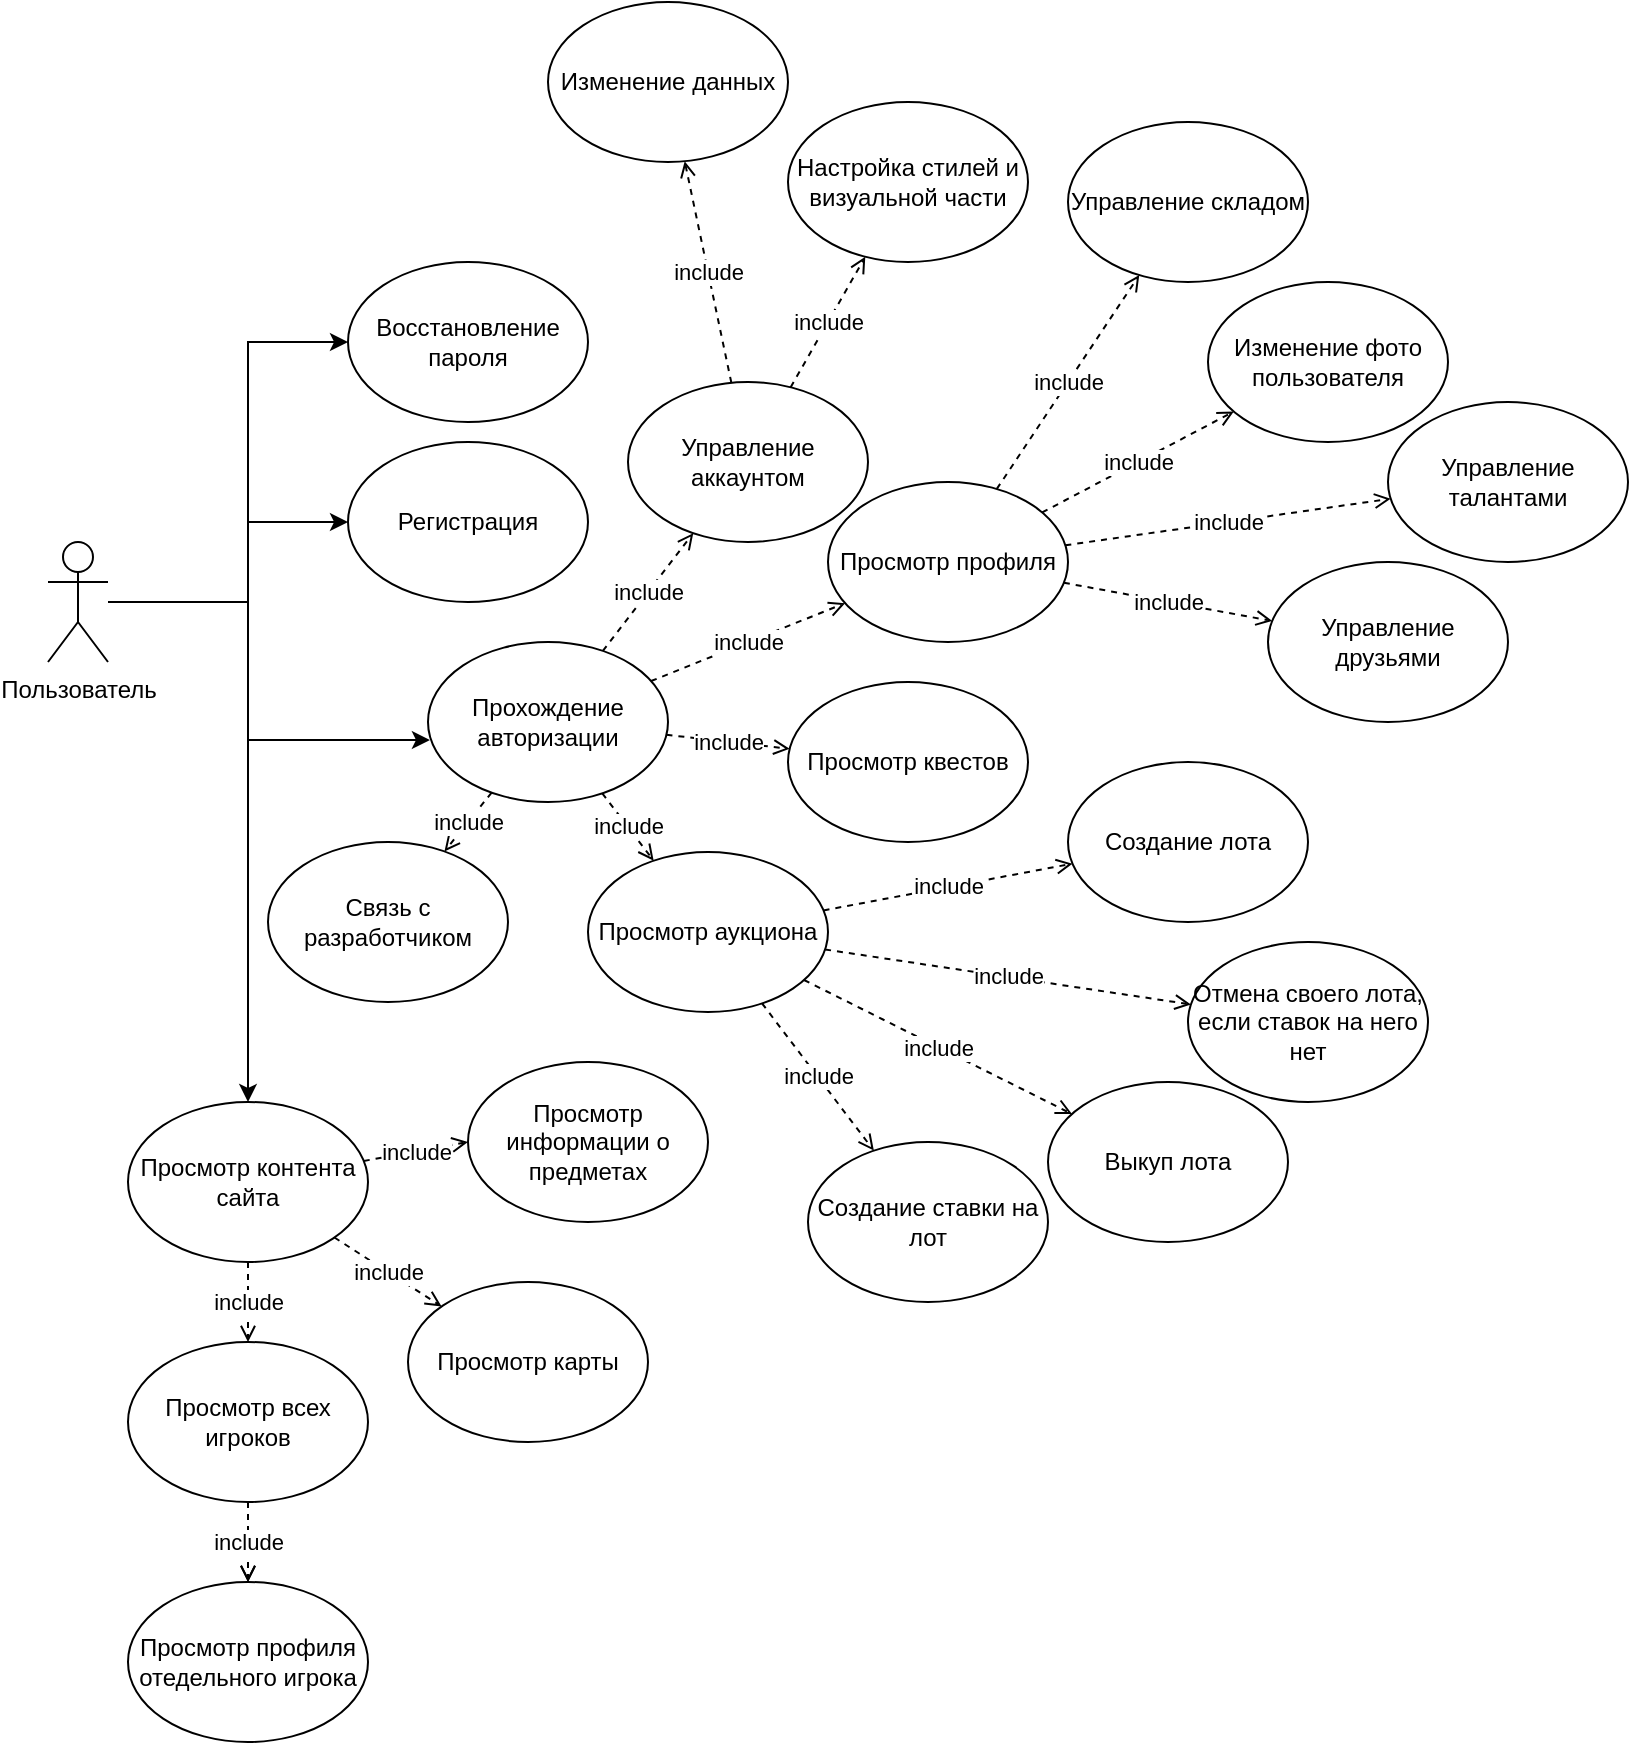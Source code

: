 <mxfile version="20.3.7"><diagram id="2UBak8VUHFz32994njUY" name="Страница 1"><mxGraphModel dx="2500" dy="935" grid="1" gridSize="10" guides="1" tooltips="1" connect="1" arrows="1" fold="1" page="1" pageScale="1" pageWidth="827" pageHeight="1169" math="0" shadow="0"><root><mxCell id="0"/><mxCell id="1" parent="0"/><mxCell id="DIWcdzuzJTpJC6UZshCy-26" style="edgeStyle=orthogonalEdgeStyle;rounded=0;orthogonalLoop=1;jettySize=auto;html=1;entryX=0.008;entryY=0.613;entryDx=0;entryDy=0;entryPerimeter=0;" edge="1" parent="1" source="DIWcdzuzJTpJC6UZshCy-1" target="DIWcdzuzJTpJC6UZshCy-2"><mxGeometry relative="1" as="geometry"><Array as="points"><mxPoint x="-30" y="420"/><mxPoint x="-30" y="489"/></Array></mxGeometry></mxCell><mxCell id="DIWcdzuzJTpJC6UZshCy-27" style="edgeStyle=orthogonalEdgeStyle;rounded=0;orthogonalLoop=1;jettySize=auto;html=1;" edge="1" parent="1" source="DIWcdzuzJTpJC6UZshCy-1" target="DIWcdzuzJTpJC6UZshCy-3"><mxGeometry relative="1" as="geometry"><Array as="points"><mxPoint x="-30" y="420"/><mxPoint x="-30" y="380"/></Array></mxGeometry></mxCell><mxCell id="DIWcdzuzJTpJC6UZshCy-28" style="edgeStyle=orthogonalEdgeStyle;rounded=0;orthogonalLoop=1;jettySize=auto;html=1;entryX=0;entryY=0.5;entryDx=0;entryDy=0;" edge="1" parent="1" source="DIWcdzuzJTpJC6UZshCy-1" target="DIWcdzuzJTpJC6UZshCy-17"><mxGeometry relative="1" as="geometry"><Array as="points"><mxPoint x="-30" y="420"/><mxPoint x="-30" y="290"/></Array></mxGeometry></mxCell><mxCell id="DIWcdzuzJTpJC6UZshCy-29" style="edgeStyle=orthogonalEdgeStyle;rounded=0;orthogonalLoop=1;jettySize=auto;html=1;entryX=0.5;entryY=0;entryDx=0;entryDy=0;" edge="1" parent="1" source="DIWcdzuzJTpJC6UZshCy-1" target="DIWcdzuzJTpJC6UZshCy-11"><mxGeometry relative="1" as="geometry"/></mxCell><mxCell id="DIWcdzuzJTpJC6UZshCy-1" value="Пользователь" style="shape=umlActor;verticalLabelPosition=bottom;verticalAlign=top;html=1;outlineConnect=0;" vertex="1" parent="1"><mxGeometry x="-130" y="390" width="30" height="60" as="geometry"/></mxCell><mxCell id="DIWcdzuzJTpJC6UZshCy-49" value="include" style="edgeStyle=none;rounded=1;orthogonalLoop=1;jettySize=auto;html=1;dashed=1;strokeColor=default;endArrow=open;endFill=0;" edge="1" parent="1" source="DIWcdzuzJTpJC6UZshCy-2" target="DIWcdzuzJTpJC6UZshCy-6"><mxGeometry relative="1" as="geometry"/></mxCell><mxCell id="DIWcdzuzJTpJC6UZshCy-54" value="include" style="edgeStyle=none;rounded=1;orthogonalLoop=1;jettySize=auto;html=1;dashed=1;strokeColor=default;endArrow=open;endFill=0;" edge="1" parent="1" source="DIWcdzuzJTpJC6UZshCy-2" target="DIWcdzuzJTpJC6UZshCy-4"><mxGeometry relative="1" as="geometry"/></mxCell><mxCell id="DIWcdzuzJTpJC6UZshCy-57" value="include" style="edgeStyle=none;rounded=1;orthogonalLoop=1;jettySize=auto;html=1;dashed=1;strokeColor=default;endArrow=open;endFill=0;" edge="1" parent="1" source="DIWcdzuzJTpJC6UZshCy-2" target="DIWcdzuzJTpJC6UZshCy-19"><mxGeometry relative="1" as="geometry"/></mxCell><mxCell id="DIWcdzuzJTpJC6UZshCy-64" value="include" style="edgeStyle=none;rounded=1;orthogonalLoop=1;jettySize=auto;html=1;dashed=1;strokeColor=default;endArrow=open;endFill=0;" edge="1" parent="1" source="DIWcdzuzJTpJC6UZshCy-2" target="DIWcdzuzJTpJC6UZshCy-21"><mxGeometry relative="1" as="geometry"/></mxCell><mxCell id="DIWcdzuzJTpJC6UZshCy-65" value="include" style="edgeStyle=none;rounded=1;orthogonalLoop=1;jettySize=auto;html=1;dashed=1;strokeColor=default;endArrow=open;endFill=0;" edge="1" parent="1" source="DIWcdzuzJTpJC6UZshCy-2" target="DIWcdzuzJTpJC6UZshCy-18"><mxGeometry relative="1" as="geometry"/></mxCell><mxCell id="DIWcdzuzJTpJC6UZshCy-2" value="Прохождение авторизации" style="ellipse;whiteSpace=wrap;html=1;" vertex="1" parent="1"><mxGeometry x="60" y="440" width="120" height="80" as="geometry"/></mxCell><mxCell id="DIWcdzuzJTpJC6UZshCy-3" value="Регистрация" style="ellipse;whiteSpace=wrap;html=1;" vertex="1" parent="1"><mxGeometry x="20" y="340" width="120" height="80" as="geometry"/></mxCell><mxCell id="DIWcdzuzJTpJC6UZshCy-55" value="include" style="edgeStyle=none;rounded=1;orthogonalLoop=1;jettySize=auto;html=1;dashed=1;strokeColor=default;endArrow=open;endFill=0;" edge="1" parent="1" source="DIWcdzuzJTpJC6UZshCy-4" target="DIWcdzuzJTpJC6UZshCy-20"><mxGeometry relative="1" as="geometry"/></mxCell><mxCell id="DIWcdzuzJTpJC6UZshCy-56" value="include" style="edgeStyle=none;rounded=1;orthogonalLoop=1;jettySize=auto;html=1;dashed=1;strokeColor=default;endArrow=open;endFill=0;" edge="1" parent="1" source="DIWcdzuzJTpJC6UZshCy-4" target="DIWcdzuzJTpJC6UZshCy-5"><mxGeometry relative="1" as="geometry"/></mxCell><mxCell id="DIWcdzuzJTpJC6UZshCy-4" value="Управление аккаунтом" style="ellipse;whiteSpace=wrap;html=1;" vertex="1" parent="1"><mxGeometry x="160" y="310" width="120" height="80" as="geometry"/></mxCell><mxCell id="DIWcdzuzJTpJC6UZshCy-5" value="Изменение данных" style="ellipse;whiteSpace=wrap;html=1;" vertex="1" parent="1"><mxGeometry x="120" y="120" width="120" height="80" as="geometry"/></mxCell><mxCell id="DIWcdzuzJTpJC6UZshCy-50" value="include" style="edgeStyle=none;rounded=1;orthogonalLoop=1;jettySize=auto;html=1;dashed=1;strokeColor=default;endArrow=open;endFill=0;" edge="1" parent="1" source="DIWcdzuzJTpJC6UZshCy-6" target="DIWcdzuzJTpJC6UZshCy-8"><mxGeometry relative="1" as="geometry"/></mxCell><mxCell id="DIWcdzuzJTpJC6UZshCy-51" value="include" style="edgeStyle=none;rounded=1;orthogonalLoop=1;jettySize=auto;html=1;dashed=1;strokeColor=default;endArrow=open;endFill=0;" edge="1" parent="1" source="DIWcdzuzJTpJC6UZshCy-6" target="DIWcdzuzJTpJC6UZshCy-9"><mxGeometry relative="1" as="geometry"/></mxCell><mxCell id="DIWcdzuzJTpJC6UZshCy-52" value="include" style="edgeStyle=none;rounded=1;orthogonalLoop=1;jettySize=auto;html=1;dashed=1;strokeColor=default;endArrow=open;endFill=0;" edge="1" parent="1" source="DIWcdzuzJTpJC6UZshCy-6" target="DIWcdzuzJTpJC6UZshCy-7"><mxGeometry relative="1" as="geometry"/></mxCell><mxCell id="DIWcdzuzJTpJC6UZshCy-53" value="include" style="edgeStyle=none;rounded=1;orthogonalLoop=1;jettySize=auto;html=1;dashed=1;strokeColor=default;endArrow=open;endFill=0;" edge="1" parent="1" source="DIWcdzuzJTpJC6UZshCy-6" target="DIWcdzuzJTpJC6UZshCy-10"><mxGeometry relative="1" as="geometry"/></mxCell><mxCell id="DIWcdzuzJTpJC6UZshCy-6" value="Просмотр аукциона" style="ellipse;whiteSpace=wrap;html=1;" vertex="1" parent="1"><mxGeometry x="140" y="545" width="120" height="80" as="geometry"/></mxCell><mxCell id="DIWcdzuzJTpJC6UZshCy-7" value="Создание лота" style="ellipse;whiteSpace=wrap;html=1;" vertex="1" parent="1"><mxGeometry x="380" y="500" width="120" height="80" as="geometry"/></mxCell><mxCell id="DIWcdzuzJTpJC6UZshCy-8" value="Выкуп лота" style="ellipse;whiteSpace=wrap;html=1;" vertex="1" parent="1"><mxGeometry x="370" y="660" width="120" height="80" as="geometry"/></mxCell><mxCell id="DIWcdzuzJTpJC6UZshCy-9" value="Создание ставки на лот" style="ellipse;whiteSpace=wrap;html=1;" vertex="1" parent="1"><mxGeometry x="250" y="690" width="120" height="80" as="geometry"/></mxCell><mxCell id="DIWcdzuzJTpJC6UZshCy-10" value="Отмена своего лота, если ставок на него нет" style="ellipse;whiteSpace=wrap;html=1;" vertex="1" parent="1"><mxGeometry x="440" y="590" width="120" height="80" as="geometry"/></mxCell><mxCell id="DIWcdzuzJTpJC6UZshCy-31" value="include" style="rounded=0;orthogonalLoop=1;jettySize=auto;html=1;entryX=0;entryY=0.5;entryDx=0;entryDy=0;endArrow=open;endFill=0;dashed=1;strokeColor=default;" edge="1" parent="1" source="DIWcdzuzJTpJC6UZshCy-11" target="DIWcdzuzJTpJC6UZshCy-12"><mxGeometry relative="1" as="geometry"/></mxCell><mxCell id="DIWcdzuzJTpJC6UZshCy-46" value="include" style="edgeStyle=none;rounded=1;orthogonalLoop=1;jettySize=auto;html=1;dashed=1;strokeColor=default;endArrow=open;endFill=0;" edge="1" parent="1" source="DIWcdzuzJTpJC6UZshCy-11" target="DIWcdzuzJTpJC6UZshCy-13"><mxGeometry relative="1" as="geometry"/></mxCell><mxCell id="DIWcdzuzJTpJC6UZshCy-47" value="include" style="edgeStyle=none;rounded=1;orthogonalLoop=1;jettySize=auto;html=1;dashed=1;strokeColor=default;endArrow=open;endFill=0;" edge="1" parent="1" source="DIWcdzuzJTpJC6UZshCy-11" target="DIWcdzuzJTpJC6UZshCy-14"><mxGeometry relative="1" as="geometry"/></mxCell><mxCell id="DIWcdzuzJTpJC6UZshCy-11" value="Просмотр контента сайта" style="ellipse;whiteSpace=wrap;html=1;" vertex="1" parent="1"><mxGeometry x="-90" y="670" width="120" height="80" as="geometry"/></mxCell><mxCell id="DIWcdzuzJTpJC6UZshCy-12" value="Просмотр информации о предметах" style="ellipse;whiteSpace=wrap;html=1;" vertex="1" parent="1"><mxGeometry x="80" y="650" width="120" height="80" as="geometry"/></mxCell><mxCell id="DIWcdzuzJTpJC6UZshCy-13" value="Просмотр карты" style="ellipse;whiteSpace=wrap;html=1;" vertex="1" parent="1"><mxGeometry x="50" y="760" width="120" height="80" as="geometry"/></mxCell><mxCell id="DIWcdzuzJTpJC6UZshCy-48" style="edgeStyle=none;rounded=1;orthogonalLoop=1;jettySize=auto;html=1;dashed=1;strokeColor=default;endArrow=open;endFill=0;" edge="1" parent="1" source="DIWcdzuzJTpJC6UZshCy-14" target="DIWcdzuzJTpJC6UZshCy-15"><mxGeometry relative="1" as="geometry"/></mxCell><mxCell id="DIWcdzuzJTpJC6UZshCy-66" value="include" style="edgeStyle=none;rounded=1;orthogonalLoop=1;jettySize=auto;html=1;dashed=1;strokeColor=default;endArrow=open;endFill=0;" edge="1" parent="1" source="DIWcdzuzJTpJC6UZshCy-14" target="DIWcdzuzJTpJC6UZshCy-15"><mxGeometry relative="1" as="geometry"/></mxCell><mxCell id="DIWcdzuzJTpJC6UZshCy-14" value="Просмотр всех игроков" style="ellipse;whiteSpace=wrap;html=1;" vertex="1" parent="1"><mxGeometry x="-90" y="790" width="120" height="80" as="geometry"/></mxCell><mxCell id="DIWcdzuzJTpJC6UZshCy-15" value="Просмотр профиля отедельного игрока" style="ellipse;whiteSpace=wrap;html=1;" vertex="1" parent="1"><mxGeometry x="-90" y="910" width="120" height="80" as="geometry"/></mxCell><mxCell id="DIWcdzuzJTpJC6UZshCy-17" value="Восстановление пароля" style="ellipse;whiteSpace=wrap;html=1;" vertex="1" parent="1"><mxGeometry x="20" y="250" width="120" height="80" as="geometry"/></mxCell><mxCell id="DIWcdzuzJTpJC6UZshCy-18" value="Связь с разработчиком" style="ellipse;whiteSpace=wrap;html=1;" vertex="1" parent="1"><mxGeometry x="-20" y="540" width="120" height="80" as="geometry"/></mxCell><mxCell id="DIWcdzuzJTpJC6UZshCy-19" value="Просмотр квестов" style="ellipse;whiteSpace=wrap;html=1;" vertex="1" parent="1"><mxGeometry x="240" y="460" width="120" height="80" as="geometry"/></mxCell><mxCell id="DIWcdzuzJTpJC6UZshCy-20" value="Настройка стилей и визуальной части" style="ellipse;whiteSpace=wrap;html=1;" vertex="1" parent="1"><mxGeometry x="240" y="170" width="120" height="80" as="geometry"/></mxCell><mxCell id="DIWcdzuzJTpJC6UZshCy-60" value="include" style="edgeStyle=none;rounded=1;orthogonalLoop=1;jettySize=auto;html=1;dashed=1;strokeColor=default;endArrow=open;endFill=0;" edge="1" parent="1" source="DIWcdzuzJTpJC6UZshCy-21" target="DIWcdzuzJTpJC6UZshCy-22"><mxGeometry relative="1" as="geometry"/></mxCell><mxCell id="DIWcdzuzJTpJC6UZshCy-61" value="include" style="edgeStyle=none;rounded=1;orthogonalLoop=1;jettySize=auto;html=1;dashed=1;strokeColor=default;endArrow=open;endFill=0;" edge="1" parent="1" source="DIWcdzuzJTpJC6UZshCy-21" target="DIWcdzuzJTpJC6UZshCy-25"><mxGeometry relative="1" as="geometry"/></mxCell><mxCell id="DIWcdzuzJTpJC6UZshCy-62" value="include" style="edgeStyle=none;rounded=1;orthogonalLoop=1;jettySize=auto;html=1;dashed=1;strokeColor=default;endArrow=open;endFill=0;" edge="1" parent="1" source="DIWcdzuzJTpJC6UZshCy-21" target="DIWcdzuzJTpJC6UZshCy-23"><mxGeometry relative="1" as="geometry"/></mxCell><mxCell id="DIWcdzuzJTpJC6UZshCy-63" value="include" style="edgeStyle=none;rounded=1;orthogonalLoop=1;jettySize=auto;html=1;dashed=1;strokeColor=default;endArrow=open;endFill=0;" edge="1" parent="1" source="DIWcdzuzJTpJC6UZshCy-21" target="DIWcdzuzJTpJC6UZshCy-24"><mxGeometry relative="1" as="geometry"/></mxCell><mxCell id="DIWcdzuzJTpJC6UZshCy-21" value="Просмотр профиля" style="ellipse;whiteSpace=wrap;html=1;" vertex="1" parent="1"><mxGeometry x="260" y="360" width="120" height="80" as="geometry"/></mxCell><mxCell id="DIWcdzuzJTpJC6UZshCy-22" value="Управление складом" style="ellipse;whiteSpace=wrap;html=1;" vertex="1" parent="1"><mxGeometry x="380" y="180" width="120" height="80" as="geometry"/></mxCell><mxCell id="DIWcdzuzJTpJC6UZshCy-23" value="Управление талантами" style="ellipse;whiteSpace=wrap;html=1;" vertex="1" parent="1"><mxGeometry x="540" y="320" width="120" height="80" as="geometry"/></mxCell><mxCell id="DIWcdzuzJTpJC6UZshCy-24" value="Управление друзьями" style="ellipse;whiteSpace=wrap;html=1;" vertex="1" parent="1"><mxGeometry x="480" y="400" width="120" height="80" as="geometry"/></mxCell><mxCell id="DIWcdzuzJTpJC6UZshCy-25" value="Изменение фото пользователя" style="ellipse;whiteSpace=wrap;html=1;" vertex="1" parent="1"><mxGeometry x="450" y="260" width="120" height="80" as="geometry"/></mxCell><mxCell id="DIWcdzuzJTpJC6UZshCy-59" style="edgeStyle=none;rounded=1;orthogonalLoop=1;jettySize=auto;html=1;exitX=0;exitY=0;exitDx=0;exitDy=0;dashed=1;strokeColor=default;endArrow=open;endFill=0;" edge="1" parent="1" source="DIWcdzuzJTpJC6UZshCy-23" target="DIWcdzuzJTpJC6UZshCy-23"><mxGeometry relative="1" as="geometry"/></mxCell></root></mxGraphModel></diagram></mxfile>